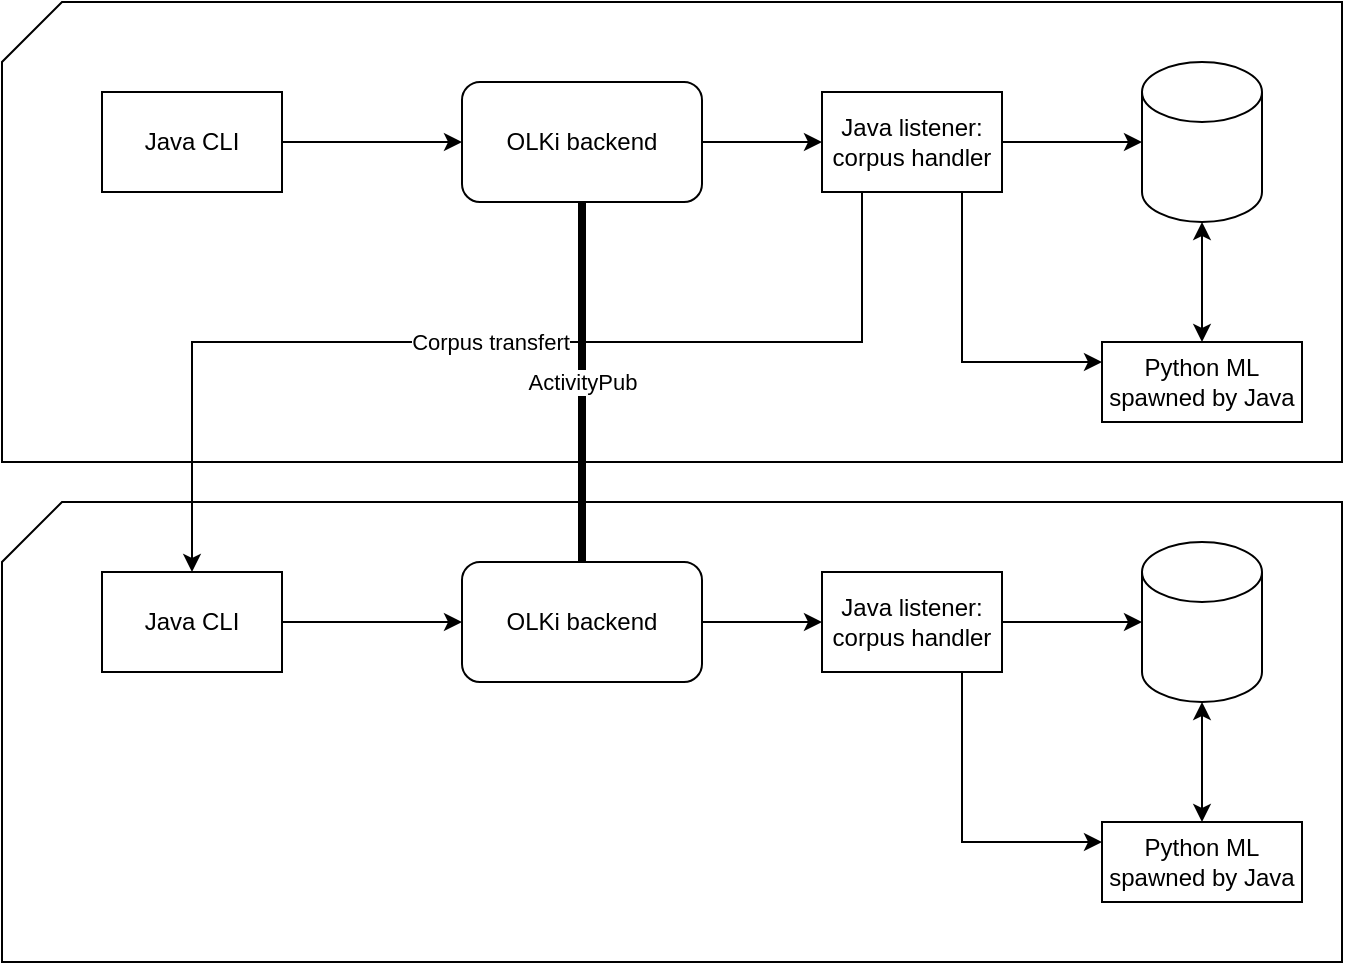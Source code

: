<mxfile version="14.1.4" type="github">
  <diagram id="HII7FpaLtyvNZGwh_bL_" name="Page-1">
    <mxGraphModel dx="999" dy="684" grid="1" gridSize="10" guides="1" tooltips="1" connect="1" arrows="1" fold="1" page="1" pageScale="1" pageWidth="850" pageHeight="1100" math="0" shadow="0">
      <root>
        <mxCell id="0" />
        <mxCell id="1" parent="0" />
        <mxCell id="I186yRf7e0mkg9UGnLP--25" value="" style="shape=card;whiteSpace=wrap;html=1;" vertex="1" parent="1">
          <mxGeometry x="130" y="390" width="670" height="230" as="geometry" />
        </mxCell>
        <mxCell id="I186yRf7e0mkg9UGnLP--24" value="" style="shape=card;whiteSpace=wrap;html=1;" vertex="1" parent="1">
          <mxGeometry x="130" y="140" width="670" height="230" as="geometry" />
        </mxCell>
        <mxCell id="I186yRf7e0mkg9UGnLP--6" style="edgeStyle=orthogonalEdgeStyle;rounded=0;orthogonalLoop=1;jettySize=auto;html=1;exitX=1;exitY=0.5;exitDx=0;exitDy=0;entryX=0;entryY=0.5;entryDx=0;entryDy=0;" edge="1" parent="1" source="I186yRf7e0mkg9UGnLP--2" target="I186yRf7e0mkg9UGnLP--5">
          <mxGeometry relative="1" as="geometry" />
        </mxCell>
        <mxCell id="I186yRf7e0mkg9UGnLP--27" value="ActivityPub" style="edgeStyle=orthogonalEdgeStyle;rounded=0;orthogonalLoop=1;jettySize=auto;html=1;exitX=0.5;exitY=1;exitDx=0;exitDy=0;startArrow=none;startFill=0;endArrow=none;endFill=0;strokeWidth=4;" edge="1" parent="1" source="I186yRf7e0mkg9UGnLP--2" target="I186yRf7e0mkg9UGnLP--15">
          <mxGeometry relative="1" as="geometry" />
        </mxCell>
        <mxCell id="I186yRf7e0mkg9UGnLP--2" value="&lt;div&gt;OLKi backend&lt;/div&gt;" style="rounded=1;whiteSpace=wrap;html=1;" vertex="1" parent="1">
          <mxGeometry x="360" y="180" width="120" height="60" as="geometry" />
        </mxCell>
        <mxCell id="I186yRf7e0mkg9UGnLP--3" value="" style="shape=cylinder3;whiteSpace=wrap;html=1;boundedLbl=1;backgroundOutline=1;size=15;" vertex="1" parent="1">
          <mxGeometry x="700" y="170" width="60" height="80" as="geometry" />
        </mxCell>
        <mxCell id="I186yRf7e0mkg9UGnLP--7" style="edgeStyle=orthogonalEdgeStyle;rounded=0;orthogonalLoop=1;jettySize=auto;html=1;exitX=1;exitY=0.5;exitDx=0;exitDy=0;entryX=0;entryY=0.5;entryDx=0;entryDy=0;entryPerimeter=0;" edge="1" parent="1" source="I186yRf7e0mkg9UGnLP--5" target="I186yRf7e0mkg9UGnLP--3">
          <mxGeometry relative="1" as="geometry" />
        </mxCell>
        <mxCell id="I186yRf7e0mkg9UGnLP--11" style="edgeStyle=orthogonalEdgeStyle;rounded=0;orthogonalLoop=1;jettySize=auto;html=1;exitX=1;exitY=1;exitDx=0;exitDy=0;entryX=0;entryY=0.25;entryDx=0;entryDy=0;startArrow=none;startFill=0;" edge="1" parent="1" source="I186yRf7e0mkg9UGnLP--5" target="I186yRf7e0mkg9UGnLP--8">
          <mxGeometry relative="1" as="geometry">
            <Array as="points">
              <mxPoint x="610" y="235" />
              <mxPoint x="610" y="320" />
            </Array>
          </mxGeometry>
        </mxCell>
        <mxCell id="I186yRf7e0mkg9UGnLP--28" value="Corpus transfert" style="edgeStyle=orthogonalEdgeStyle;rounded=0;orthogonalLoop=1;jettySize=auto;html=1;exitX=0.25;exitY=1;exitDx=0;exitDy=0;startArrow=none;startFill=0;endArrow=classic;endFill=1;" edge="1" parent="1" source="I186yRf7e0mkg9UGnLP--5" target="I186yRf7e0mkg9UGnLP--23">
          <mxGeometry relative="1" as="geometry">
            <Array as="points">
              <mxPoint x="560" y="235" />
              <mxPoint x="560" y="310" />
              <mxPoint x="225" y="310" />
            </Array>
          </mxGeometry>
        </mxCell>
        <mxCell id="I186yRf7e0mkg9UGnLP--5" value="&lt;div&gt;Java listener:&lt;/div&gt;&lt;div&gt;corpus handler&lt;br&gt;&lt;/div&gt;" style="rounded=0;whiteSpace=wrap;html=1;" vertex="1" parent="1">
          <mxGeometry x="540" y="185" width="90" height="50" as="geometry" />
        </mxCell>
        <mxCell id="I186yRf7e0mkg9UGnLP--9" style="edgeStyle=orthogonalEdgeStyle;rounded=0;orthogonalLoop=1;jettySize=auto;html=1;exitX=0.5;exitY=0;exitDx=0;exitDy=0;entryX=0.5;entryY=1;entryDx=0;entryDy=0;entryPerimeter=0;startArrow=classic;startFill=1;" edge="1" parent="1" source="I186yRf7e0mkg9UGnLP--8" target="I186yRf7e0mkg9UGnLP--3">
          <mxGeometry relative="1" as="geometry" />
        </mxCell>
        <mxCell id="I186yRf7e0mkg9UGnLP--8" value="&lt;div&gt;Python ML&lt;/div&gt;&lt;div&gt;spawned by Java&lt;br&gt;&lt;/div&gt;" style="rounded=0;whiteSpace=wrap;html=1;" vertex="1" parent="1">
          <mxGeometry x="680" y="310" width="100" height="40" as="geometry" />
        </mxCell>
        <mxCell id="I186yRf7e0mkg9UGnLP--13" style="edgeStyle=orthogonalEdgeStyle;rounded=0;orthogonalLoop=1;jettySize=auto;html=1;exitX=1;exitY=0.5;exitDx=0;exitDy=0;entryX=0;entryY=0.5;entryDx=0;entryDy=0;startArrow=none;startFill=0;" edge="1" parent="1" source="I186yRf7e0mkg9UGnLP--12" target="I186yRf7e0mkg9UGnLP--2">
          <mxGeometry relative="1" as="geometry" />
        </mxCell>
        <mxCell id="I186yRf7e0mkg9UGnLP--12" value="Java CLI" style="rounded=0;whiteSpace=wrap;html=1;" vertex="1" parent="1">
          <mxGeometry x="180" y="185" width="90" height="50" as="geometry" />
        </mxCell>
        <mxCell id="I186yRf7e0mkg9UGnLP--14" style="edgeStyle=orthogonalEdgeStyle;rounded=0;orthogonalLoop=1;jettySize=auto;html=1;exitX=1;exitY=0.5;exitDx=0;exitDy=0;entryX=0;entryY=0.5;entryDx=0;entryDy=0;" edge="1" parent="1" source="I186yRf7e0mkg9UGnLP--15" target="I186yRf7e0mkg9UGnLP--19">
          <mxGeometry relative="1" as="geometry" />
        </mxCell>
        <mxCell id="I186yRf7e0mkg9UGnLP--15" value="&lt;div&gt;OLKi backend&lt;/div&gt;" style="rounded=1;whiteSpace=wrap;html=1;" vertex="1" parent="1">
          <mxGeometry x="360" y="420" width="120" height="60" as="geometry" />
        </mxCell>
        <mxCell id="I186yRf7e0mkg9UGnLP--16" value="" style="shape=cylinder3;whiteSpace=wrap;html=1;boundedLbl=1;backgroundOutline=1;size=15;" vertex="1" parent="1">
          <mxGeometry x="700" y="410" width="60" height="80" as="geometry" />
        </mxCell>
        <mxCell id="I186yRf7e0mkg9UGnLP--17" style="edgeStyle=orthogonalEdgeStyle;rounded=0;orthogonalLoop=1;jettySize=auto;html=1;exitX=1;exitY=0.5;exitDx=0;exitDy=0;entryX=0;entryY=0.5;entryDx=0;entryDy=0;entryPerimeter=0;" edge="1" parent="1" source="I186yRf7e0mkg9UGnLP--19" target="I186yRf7e0mkg9UGnLP--16">
          <mxGeometry relative="1" as="geometry" />
        </mxCell>
        <mxCell id="I186yRf7e0mkg9UGnLP--18" style="edgeStyle=orthogonalEdgeStyle;rounded=0;orthogonalLoop=1;jettySize=auto;html=1;exitX=1;exitY=1;exitDx=0;exitDy=0;entryX=0;entryY=0.25;entryDx=0;entryDy=0;startArrow=none;startFill=0;" edge="1" parent="1" source="I186yRf7e0mkg9UGnLP--19" target="I186yRf7e0mkg9UGnLP--21">
          <mxGeometry relative="1" as="geometry">
            <Array as="points">
              <mxPoint x="610" y="475" />
              <mxPoint x="610" y="560" />
            </Array>
          </mxGeometry>
        </mxCell>
        <mxCell id="I186yRf7e0mkg9UGnLP--19" value="&lt;div&gt;Java listener:&lt;/div&gt;&lt;div&gt;corpus handler&lt;br&gt;&lt;/div&gt;" style="rounded=0;whiteSpace=wrap;html=1;" vertex="1" parent="1">
          <mxGeometry x="540" y="425" width="90" height="50" as="geometry" />
        </mxCell>
        <mxCell id="I186yRf7e0mkg9UGnLP--20" style="edgeStyle=orthogonalEdgeStyle;rounded=0;orthogonalLoop=1;jettySize=auto;html=1;exitX=0.5;exitY=0;exitDx=0;exitDy=0;entryX=0.5;entryY=1;entryDx=0;entryDy=0;entryPerimeter=0;startArrow=classic;startFill=1;" edge="1" parent="1" source="I186yRf7e0mkg9UGnLP--21" target="I186yRf7e0mkg9UGnLP--16">
          <mxGeometry relative="1" as="geometry" />
        </mxCell>
        <mxCell id="I186yRf7e0mkg9UGnLP--21" value="&lt;div&gt;Python ML&lt;/div&gt;&lt;div&gt;spawned by Java&lt;br&gt;&lt;/div&gt;" style="rounded=0;whiteSpace=wrap;html=1;" vertex="1" parent="1">
          <mxGeometry x="680" y="550" width="100" height="40" as="geometry" />
        </mxCell>
        <mxCell id="I186yRf7e0mkg9UGnLP--22" style="edgeStyle=orthogonalEdgeStyle;rounded=0;orthogonalLoop=1;jettySize=auto;html=1;exitX=1;exitY=0.5;exitDx=0;exitDy=0;entryX=0;entryY=0.5;entryDx=0;entryDy=0;startArrow=none;startFill=0;" edge="1" parent="1" source="I186yRf7e0mkg9UGnLP--23" target="I186yRf7e0mkg9UGnLP--15">
          <mxGeometry relative="1" as="geometry" />
        </mxCell>
        <mxCell id="I186yRf7e0mkg9UGnLP--23" value="Java CLI" style="rounded=0;whiteSpace=wrap;html=1;" vertex="1" parent="1">
          <mxGeometry x="180" y="425" width="90" height="50" as="geometry" />
        </mxCell>
      </root>
    </mxGraphModel>
  </diagram>
</mxfile>
